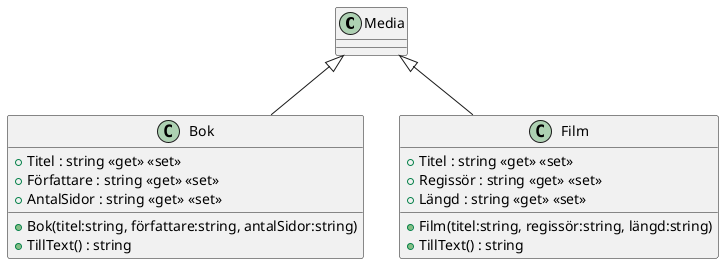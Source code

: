 @startuml
class Media {
}
class Bok {
    + Titel : string <<get>> <<set>>
    + Författare : string <<get>> <<set>>
    + AntalSidor : string <<get>> <<set>>
    + Bok(titel:string, författare:string, antalSidor:string)
    + TillText() : string
}
class Film {
    + Titel : string <<get>> <<set>>
    + Regissör : string <<get>> <<set>>
    + Längd : string <<get>> <<set>>
    + Film(titel:string, regissör:string, längd:string)
    + TillText() : string
}
Media <|-- Bok
Media <|-- Film
@enduml
